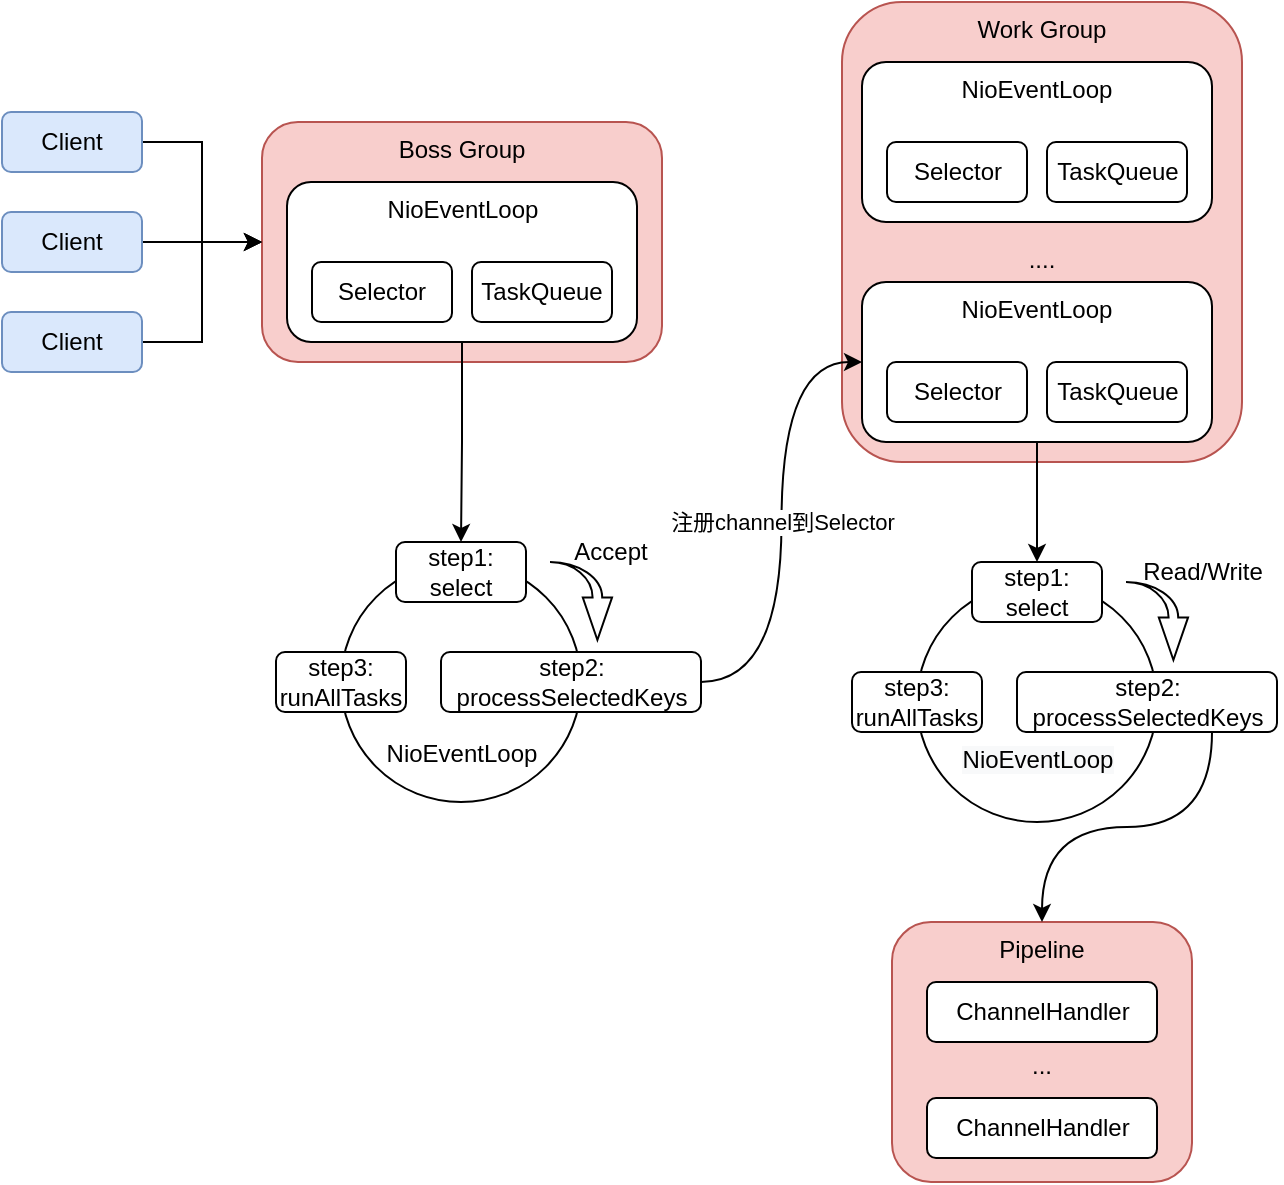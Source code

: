 <mxfile version="20.4.0" type="github" pages="2">
  <diagram id="7GIwbOB5SM6qESzrf8ED" name="Netty_Thread">
    <mxGraphModel dx="1413" dy="827" grid="1" gridSize="10" guides="1" tooltips="1" connect="1" arrows="1" fold="1" page="1" pageScale="1" pageWidth="827" pageHeight="1169" math="0" shadow="0">
      <root>
        <mxCell id="0" />
        <mxCell id="1" parent="0" />
        <mxCell id="btjND5Opq8muyW93EfVp-1" value="Boss Group&lt;br&gt;" style="rounded=1;whiteSpace=wrap;html=1;verticalAlign=top;fillColor=#f8cecc;strokeColor=#b85450;" vertex="1" parent="1">
          <mxGeometry x="200" y="170" width="200" height="120" as="geometry" />
        </mxCell>
        <mxCell id="btjND5Opq8muyW93EfVp-9" style="edgeStyle=orthogonalEdgeStyle;rounded=0;orthogonalLoop=1;jettySize=auto;html=1;" edge="1" parent="1" source="btjND5Opq8muyW93EfVp-2" target="btjND5Opq8muyW93EfVp-6">
          <mxGeometry relative="1" as="geometry" />
        </mxCell>
        <mxCell id="btjND5Opq8muyW93EfVp-10" value="" style="group" vertex="1" connectable="0" parent="1">
          <mxGeometry x="207" y="380" width="223" height="130" as="geometry" />
        </mxCell>
        <mxCell id="btjND5Opq8muyW93EfVp-5" value="&lt;br&gt;&lt;br&gt;&lt;br&gt;&lt;br&gt;&lt;br&gt;NioEventLoop" style="ellipse;whiteSpace=wrap;html=1;aspect=fixed;" vertex="1" parent="btjND5Opq8muyW93EfVp-10">
          <mxGeometry x="32.5" y="10" width="120" height="120" as="geometry" />
        </mxCell>
        <mxCell id="btjND5Opq8muyW93EfVp-6" value="step1:&lt;br&gt;select" style="rounded=1;whiteSpace=wrap;html=1;" vertex="1" parent="btjND5Opq8muyW93EfVp-10">
          <mxGeometry x="60" width="65" height="30" as="geometry" />
        </mxCell>
        <mxCell id="btjND5Opq8muyW93EfVp-7" value="step2:&lt;br&gt;processSelectedKeys" style="rounded=1;whiteSpace=wrap;html=1;" vertex="1" parent="btjND5Opq8muyW93EfVp-10">
          <mxGeometry x="82.5" y="55" width="130" height="30" as="geometry" />
        </mxCell>
        <mxCell id="btjND5Opq8muyW93EfVp-8" value="step3:&lt;br&gt;runAllTasks" style="rounded=1;whiteSpace=wrap;html=1;" vertex="1" parent="btjND5Opq8muyW93EfVp-10">
          <mxGeometry y="55" width="65" height="30" as="geometry" />
        </mxCell>
        <mxCell id="btjND5Opq8muyW93EfVp-13" value="" style="html=1;shadow=0;dashed=0;align=center;verticalAlign=middle;shape=mxgraph.arrows2.jumpInArrow;dy=2.4;dx=21.2;arrowHead=14.6;flipV=0;flipH=0;direction=south;" vertex="1" parent="btjND5Opq8muyW93EfVp-10">
          <mxGeometry x="137" y="10" width="31" height="39" as="geometry" />
        </mxCell>
        <mxCell id="btjND5Opq8muyW93EfVp-45" value="Accept&lt;br&gt;" style="text;html=1;resizable=0;autosize=1;align=center;verticalAlign=middle;points=[];fillColor=none;strokeColor=none;rounded=0;" vertex="1" parent="btjND5Opq8muyW93EfVp-10">
          <mxGeometry x="137" y="-10" width="60" height="30" as="geometry" />
        </mxCell>
        <mxCell id="btjND5Opq8muyW93EfVp-19" value="" style="group" vertex="1" connectable="0" parent="1">
          <mxGeometry x="212.5" y="200" width="175" height="80" as="geometry" />
        </mxCell>
        <mxCell id="btjND5Opq8muyW93EfVp-2" value="NioEventLoop" style="rounded=1;whiteSpace=wrap;html=1;verticalAlign=top;" vertex="1" parent="btjND5Opq8muyW93EfVp-19">
          <mxGeometry width="175" height="80" as="geometry" />
        </mxCell>
        <mxCell id="btjND5Opq8muyW93EfVp-3" value="Selector" style="rounded=1;whiteSpace=wrap;html=1;" vertex="1" parent="btjND5Opq8muyW93EfVp-19">
          <mxGeometry x="12.5" y="40" width="70" height="30" as="geometry" />
        </mxCell>
        <mxCell id="btjND5Opq8muyW93EfVp-4" value="TaskQueue" style="rounded=1;whiteSpace=wrap;html=1;" vertex="1" parent="btjND5Opq8muyW93EfVp-19">
          <mxGeometry x="92.5" y="40" width="70" height="30" as="geometry" />
        </mxCell>
        <mxCell id="btjND5Opq8muyW93EfVp-28" value="" style="group" vertex="1" connectable="0" parent="1">
          <mxGeometry x="490" y="110" width="200" height="230" as="geometry" />
        </mxCell>
        <mxCell id="btjND5Opq8muyW93EfVp-14" value="Work Group&lt;br&gt;&lt;br&gt;&lt;br&gt;&lt;br&gt;&lt;br&gt;&lt;br&gt;&lt;br&gt;&lt;br&gt;...." style="rounded=1;whiteSpace=wrap;html=1;verticalAlign=top;fillColor=#f8cecc;strokeColor=#b85450;" vertex="1" parent="btjND5Opq8muyW93EfVp-28">
          <mxGeometry width="200" height="230" as="geometry" />
        </mxCell>
        <mxCell id="btjND5Opq8muyW93EfVp-20" value="" style="group" vertex="1" connectable="0" parent="btjND5Opq8muyW93EfVp-28">
          <mxGeometry x="10" y="30" width="175" height="80" as="geometry" />
        </mxCell>
        <mxCell id="btjND5Opq8muyW93EfVp-21" value="NioEventLoop" style="rounded=1;whiteSpace=wrap;html=1;verticalAlign=top;" vertex="1" parent="btjND5Opq8muyW93EfVp-20">
          <mxGeometry width="175" height="80" as="geometry" />
        </mxCell>
        <mxCell id="btjND5Opq8muyW93EfVp-22" value="Selector" style="rounded=1;whiteSpace=wrap;html=1;" vertex="1" parent="btjND5Opq8muyW93EfVp-20">
          <mxGeometry x="12.5" y="40" width="70" height="30" as="geometry" />
        </mxCell>
        <mxCell id="btjND5Opq8muyW93EfVp-23" value="TaskQueue" style="rounded=1;whiteSpace=wrap;html=1;" vertex="1" parent="btjND5Opq8muyW93EfVp-20">
          <mxGeometry x="92.5" y="40" width="70" height="30" as="geometry" />
        </mxCell>
        <mxCell id="btjND5Opq8muyW93EfVp-24" value="" style="group" vertex="1" connectable="0" parent="btjND5Opq8muyW93EfVp-28">
          <mxGeometry x="10" y="140" width="175" height="80" as="geometry" />
        </mxCell>
        <mxCell id="btjND5Opq8muyW93EfVp-25" value="NioEventLoop" style="rounded=1;whiteSpace=wrap;html=1;verticalAlign=top;" vertex="1" parent="btjND5Opq8muyW93EfVp-24">
          <mxGeometry width="175" height="80" as="geometry" />
        </mxCell>
        <mxCell id="btjND5Opq8muyW93EfVp-26" value="Selector" style="rounded=1;whiteSpace=wrap;html=1;" vertex="1" parent="btjND5Opq8muyW93EfVp-24">
          <mxGeometry x="12.5" y="40" width="70" height="30" as="geometry" />
        </mxCell>
        <mxCell id="btjND5Opq8muyW93EfVp-27" value="TaskQueue" style="rounded=1;whiteSpace=wrap;html=1;" vertex="1" parent="btjND5Opq8muyW93EfVp-24">
          <mxGeometry x="92.5" y="40" width="70" height="30" as="geometry" />
        </mxCell>
        <mxCell id="btjND5Opq8muyW93EfVp-29" value="" style="group" vertex="1" connectable="0" parent="1">
          <mxGeometry x="495" y="390" width="215" height="130" as="geometry" />
        </mxCell>
        <mxCell id="btjND5Opq8muyW93EfVp-30" value="&#xa;&lt;br style=&quot;color: rgb(0, 0, 0); font-family: Helvetica; font-size: 12px; font-style: normal; font-variant-ligatures: normal; font-variant-caps: normal; font-weight: 400; letter-spacing: normal; orphans: 2; text-align: center; text-indent: 0px; text-transform: none; widows: 2; word-spacing: 0px; -webkit-text-stroke-width: 0px; background-color: rgb(248, 249, 250); text-decoration-thickness: initial; text-decoration-style: initial; text-decoration-color: initial;&quot;&gt;&lt;br style=&quot;color: rgb(0, 0, 0); font-family: Helvetica; font-size: 12px; font-style: normal; font-variant-ligatures: normal; font-variant-caps: normal; font-weight: 400; letter-spacing: normal; orphans: 2; text-align: center; text-indent: 0px; text-transform: none; widows: 2; word-spacing: 0px; -webkit-text-stroke-width: 0px; background-color: rgb(248, 249, 250); text-decoration-thickness: initial; text-decoration-style: initial; text-decoration-color: initial;&quot;&gt;&lt;br style=&quot;color: rgb(0, 0, 0); font-family: Helvetica; font-size: 12px; font-style: normal; font-variant-ligatures: normal; font-variant-caps: normal; font-weight: 400; letter-spacing: normal; orphans: 2; text-align: center; text-indent: 0px; text-transform: none; widows: 2; word-spacing: 0px; -webkit-text-stroke-width: 0px; background-color: rgb(248, 249, 250); text-decoration-thickness: initial; text-decoration-style: initial; text-decoration-color: initial;&quot;&gt;&lt;br style=&quot;color: rgb(0, 0, 0); font-family: Helvetica; font-size: 12px; font-style: normal; font-variant-ligatures: normal; font-variant-caps: normal; font-weight: 400; letter-spacing: normal; orphans: 2; text-align: center; text-indent: 0px; text-transform: none; widows: 2; word-spacing: 0px; -webkit-text-stroke-width: 0px; background-color: rgb(248, 249, 250); text-decoration-thickness: initial; text-decoration-style: initial; text-decoration-color: initial;&quot;&gt;&lt;br style=&quot;color: rgb(0, 0, 0); font-family: Helvetica; font-size: 12px; font-style: normal; font-variant-ligatures: normal; font-variant-caps: normal; font-weight: 400; letter-spacing: normal; orphans: 2; text-align: center; text-indent: 0px; text-transform: none; widows: 2; word-spacing: 0px; -webkit-text-stroke-width: 0px; background-color: rgb(248, 249, 250); text-decoration-thickness: initial; text-decoration-style: initial; text-decoration-color: initial;&quot;&gt;&lt;span style=&quot;color: rgb(0, 0, 0); font-family: Helvetica; font-size: 12px; font-style: normal; font-variant-ligatures: normal; font-variant-caps: normal; font-weight: 400; letter-spacing: normal; orphans: 2; text-align: center; text-indent: 0px; text-transform: none; widows: 2; word-spacing: 0px; -webkit-text-stroke-width: 0px; background-color: rgb(248, 249, 250); text-decoration-thickness: initial; text-decoration-style: initial; text-decoration-color: initial; float: none; display: inline !important;&quot;&gt;NioEventLoop&lt;/span&gt;&#xa;&#xa;" style="ellipse;whiteSpace=wrap;html=1;aspect=fixed;" vertex="1" parent="btjND5Opq8muyW93EfVp-29">
          <mxGeometry x="32.5" y="10" width="120" height="120" as="geometry" />
        </mxCell>
        <mxCell id="btjND5Opq8muyW93EfVp-31" value="step1:&lt;br&gt;select" style="rounded=1;whiteSpace=wrap;html=1;" vertex="1" parent="btjND5Opq8muyW93EfVp-29">
          <mxGeometry x="60" width="65" height="30" as="geometry" />
        </mxCell>
        <mxCell id="btjND5Opq8muyW93EfVp-32" value="step2:&lt;br&gt;processSelectedKeys" style="rounded=1;whiteSpace=wrap;html=1;" vertex="1" parent="btjND5Opq8muyW93EfVp-29">
          <mxGeometry x="82.5" y="55" width="130" height="30" as="geometry" />
        </mxCell>
        <mxCell id="btjND5Opq8muyW93EfVp-33" value="step3:&lt;br&gt;runAllTasks" style="rounded=1;whiteSpace=wrap;html=1;" vertex="1" parent="btjND5Opq8muyW93EfVp-29">
          <mxGeometry y="55" width="65" height="30" as="geometry" />
        </mxCell>
        <mxCell id="btjND5Opq8muyW93EfVp-34" value="" style="html=1;shadow=0;dashed=0;align=center;verticalAlign=middle;shape=mxgraph.arrows2.jumpInArrow;dy=2.4;dx=21.2;arrowHead=14.6;flipV=0;flipH=0;direction=south;" vertex="1" parent="btjND5Opq8muyW93EfVp-29">
          <mxGeometry x="137" y="10" width="31" height="39" as="geometry" />
        </mxCell>
        <mxCell id="btjND5Opq8muyW93EfVp-46" value="Read/Write" style="text;html=1;resizable=0;autosize=1;align=center;verticalAlign=middle;points=[];fillColor=none;strokeColor=none;rounded=0;" vertex="1" parent="btjND5Opq8muyW93EfVp-29">
          <mxGeometry x="135" y="-10" width="80" height="30" as="geometry" />
        </mxCell>
        <mxCell id="btjND5Opq8muyW93EfVp-36" style="rounded=0;orthogonalLoop=1;jettySize=auto;html=1;entryX=0.5;entryY=0;entryDx=0;entryDy=0;edgeStyle=orthogonalEdgeStyle;" edge="1" parent="1" source="btjND5Opq8muyW93EfVp-25" target="btjND5Opq8muyW93EfVp-31">
          <mxGeometry relative="1" as="geometry" />
        </mxCell>
        <mxCell id="btjND5Opq8muyW93EfVp-42" value="" style="group" vertex="1" connectable="0" parent="1">
          <mxGeometry x="515" y="570" width="150" height="130" as="geometry" />
        </mxCell>
        <mxCell id="btjND5Opq8muyW93EfVp-38" value="Pipeline&lt;br&gt;&lt;br&gt;&lt;br&gt;&lt;br&gt;..." style="rounded=1;whiteSpace=wrap;html=1;verticalAlign=top;fillColor=#f8cecc;strokeColor=#b85450;" vertex="1" parent="btjND5Opq8muyW93EfVp-42">
          <mxGeometry width="150" height="130" as="geometry" />
        </mxCell>
        <mxCell id="btjND5Opq8muyW93EfVp-39" value="ChannelHandler" style="rounded=1;whiteSpace=wrap;html=1;" vertex="1" parent="btjND5Opq8muyW93EfVp-42">
          <mxGeometry x="17.5" y="30" width="115" height="30" as="geometry" />
        </mxCell>
        <mxCell id="btjND5Opq8muyW93EfVp-41" value="ChannelHandler" style="rounded=1;whiteSpace=wrap;html=1;" vertex="1" parent="btjND5Opq8muyW93EfVp-42">
          <mxGeometry x="17.5" y="88" width="115" height="30" as="geometry" />
        </mxCell>
        <mxCell id="btjND5Opq8muyW93EfVp-43" style="edgeStyle=orthogonalEdgeStyle;rounded=0;orthogonalLoop=1;jettySize=auto;html=1;exitX=0.75;exitY=1;exitDx=0;exitDy=0;curved=1;" edge="1" parent="1" source="btjND5Opq8muyW93EfVp-32" target="btjND5Opq8muyW93EfVp-38">
          <mxGeometry relative="1" as="geometry" />
        </mxCell>
        <mxCell id="btjND5Opq8muyW93EfVp-44" value="注册channel到Selector" style="edgeStyle=orthogonalEdgeStyle;curved=1;rounded=0;orthogonalLoop=1;jettySize=auto;html=1;entryX=0;entryY=0.5;entryDx=0;entryDy=0;" edge="1" parent="1" source="btjND5Opq8muyW93EfVp-7" target="btjND5Opq8muyW93EfVp-25">
          <mxGeometry relative="1" as="geometry" />
        </mxCell>
        <mxCell id="btjND5Opq8muyW93EfVp-51" style="edgeStyle=orthogonalEdgeStyle;rounded=0;orthogonalLoop=1;jettySize=auto;html=1;entryX=0;entryY=0.5;entryDx=0;entryDy=0;" edge="1" parent="1" source="btjND5Opq8muyW93EfVp-47" target="btjND5Opq8muyW93EfVp-1">
          <mxGeometry relative="1" as="geometry" />
        </mxCell>
        <mxCell id="btjND5Opq8muyW93EfVp-47" value="Client" style="rounded=1;whiteSpace=wrap;html=1;fillColor=#dae8fc;strokeColor=#6c8ebf;" vertex="1" parent="1">
          <mxGeometry x="70" y="165" width="70" height="30" as="geometry" />
        </mxCell>
        <mxCell id="btjND5Opq8muyW93EfVp-52" style="edgeStyle=orthogonalEdgeStyle;curved=1;rounded=0;orthogonalLoop=1;jettySize=auto;html=1;entryX=0;entryY=0.5;entryDx=0;entryDy=0;" edge="1" parent="1" source="btjND5Opq8muyW93EfVp-49" target="btjND5Opq8muyW93EfVp-1">
          <mxGeometry relative="1" as="geometry" />
        </mxCell>
        <mxCell id="btjND5Opq8muyW93EfVp-49" value="Client" style="rounded=1;whiteSpace=wrap;html=1;fillColor=#dae8fc;strokeColor=#6c8ebf;" vertex="1" parent="1">
          <mxGeometry x="70" y="215" width="70" height="30" as="geometry" />
        </mxCell>
        <mxCell id="btjND5Opq8muyW93EfVp-53" style="edgeStyle=orthogonalEdgeStyle;rounded=0;orthogonalLoop=1;jettySize=auto;html=1;entryX=0;entryY=0.5;entryDx=0;entryDy=0;" edge="1" parent="1" source="btjND5Opq8muyW93EfVp-50" target="btjND5Opq8muyW93EfVp-1">
          <mxGeometry relative="1" as="geometry" />
        </mxCell>
        <mxCell id="btjND5Opq8muyW93EfVp-50" value="Client" style="rounded=1;whiteSpace=wrap;html=1;fillColor=#dae8fc;strokeColor=#6c8ebf;" vertex="1" parent="1">
          <mxGeometry x="70" y="265" width="70" height="30" as="geometry" />
        </mxCell>
      </root>
    </mxGraphModel>
  </diagram>
  <diagram id="sg-1j8ViW24KC0lfQxRN" name="第 2 页">
    <mxGraphModel dx="989" dy="579" grid="1" gridSize="10" guides="1" tooltips="1" connect="1" arrows="1" fold="1" page="1" pageScale="1" pageWidth="827" pageHeight="1169" math="0" shadow="0">
      <root>
        <mxCell id="0" />
        <mxCell id="1" parent="0" />
      </root>
    </mxGraphModel>
  </diagram>
</mxfile>
